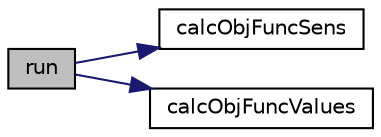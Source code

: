 digraph "run"
{
  bgcolor="transparent";
  edge [fontname="Helvetica",fontsize="10",labelfontname="Helvetica",labelfontsize="10"];
  node [fontname="Helvetica",fontsize="10",shape=record];
  rankdir="LR";
  Node13 [label="run",height=0.2,width=0.4,color="black", fillcolor="grey75", style="filled", fontcolor="black"];
  Node13 -> Node14 [color="midnightblue",fontsize="10",style="solid",fontname="Helvetica"];
  Node14 [label="calcObjFuncSens",height=0.2,width=0.4,color="black",URL="$namespacedafoam_1_1optFuncs.html#a81c04796dd89d23d15b639a87672f557"];
  Node13 -> Node15 [color="midnightblue",fontsize="10",style="solid",fontname="Helvetica"];
  Node15 [label="calcObjFuncValues",height=0.2,width=0.4,color="black",URL="$namespacedafoam_1_1optFuncs.html#a45a34455439fc2923988270f3f678c65"];
}
